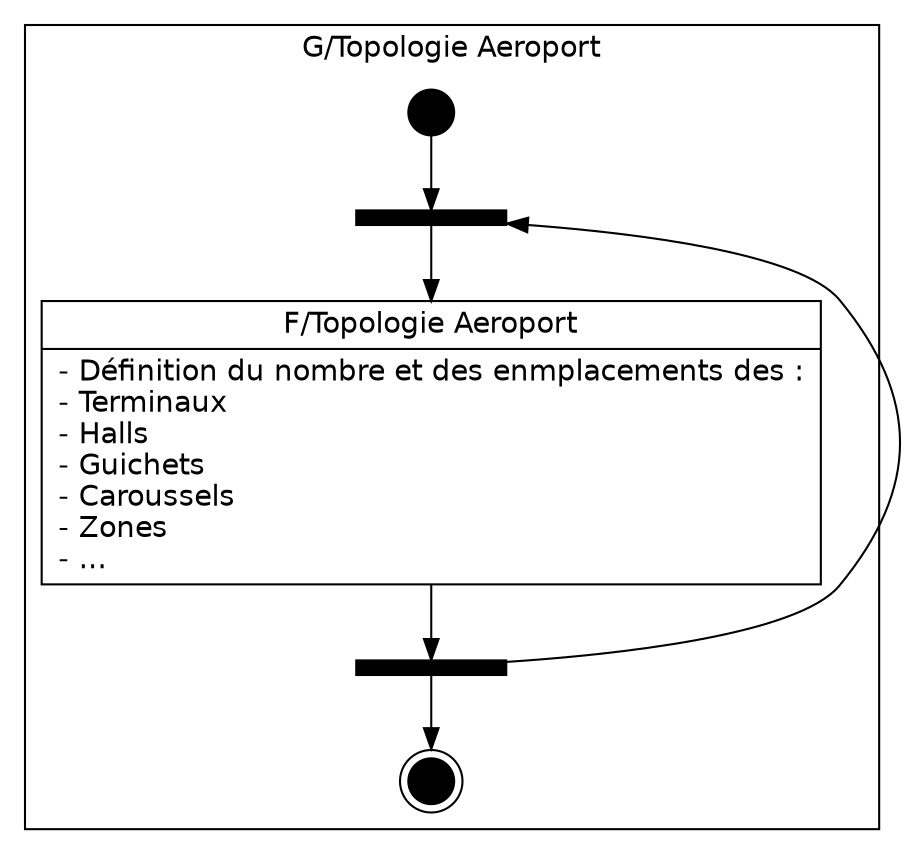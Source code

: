 digraph {
	
	fontname = "Bitstream Vera Sans"
	
	node [
		fontname = "Bitstream Vera Sans"
		shape = "record"
	]
	
	edge [
		fontname = "Bitstream Vera Sans"
	]

	subgraph clusterTopologieAeroport {
		label = "G/Topologie Aeroport"
		
		begin [
			label = ""
			shape = circle
			style = filled
			fillcolor = "#000000"
			fixedsize = true
			width = 0.3
		]

		end [
			label = ""
			shape = doublecircle
			style = filled
			fillcolor = "#000000"
			fixedsize = true
			width = 0.3
		]
				
		up [
			label = ""
			shape = rectangle
			style = filled
			fillcolor = "#000000"
			fixedsize = true
			width = 1
			height = 0.1
		]
	
		down [
			label = ""
			shape = rectangle
			style = filled
			fillcolor = "#000000"
			fixedsize = true
			width = 1
			height = 0.1
		]
		
		TopologieAeroport [
			label = "{F/Topologie Aeroport|- Définition du nombre et des enmplacements des :\l	- Terminaux\l	- Halls\l	- Guichets\l	- Caroussels\l	- Zones\l	- ... \l}"
		]
		
	}

	begin -> up
	
	up -> TopologieAeroport -> down
	
	down -> up [ constraint = false ]
	down -> end
	
}